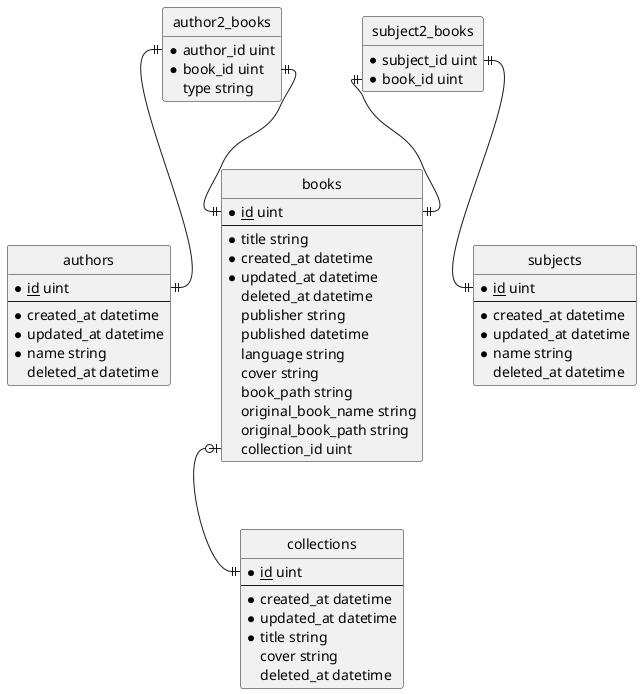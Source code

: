 @startuml
!define primary_key(x) <u>x</u>
hide methods
hide stereotypes
hide circle
hide empty members

entity books {
  *primary_key(id) uint
  --
  *title string
  *created_at datetime
  *updated_at datetime
  deleted_at datetime
  publisher string
  published datetime
  language string
  cover string
  book_path string
  original_book_name string
  original_book_path string
  collection_id uint
}

entity collections {
  *primary_key(id) uint
  --
  *created_at datetime
  *updated_at datetime
  *title string
  cover string
  deleted_at datetime
}

entity authors {
  *primary_key(id) uint
  --
  *created_at datetime
  *updated_at datetime
  *name string
  deleted_at datetime
}

entity author2_books {
  *author_id uint
  *book_id uint
  type string
}

entity subject2_books {
  *subject_id uint
  *book_id uint
}

entity subjects {
  *primary_key(id) uint
  --
  *created_at datetime
  *updated_at datetime
  *name string
  deleted_at datetime
}

books::collection_id |o--|| collections::id
author2_books::author_id ||--|| authors::id
author2_books::book_id ||--|| books::id
subject2_books::subject_id ||--|| subjects::id
subject2_books::book_id ||--|| books::id
@enduml
